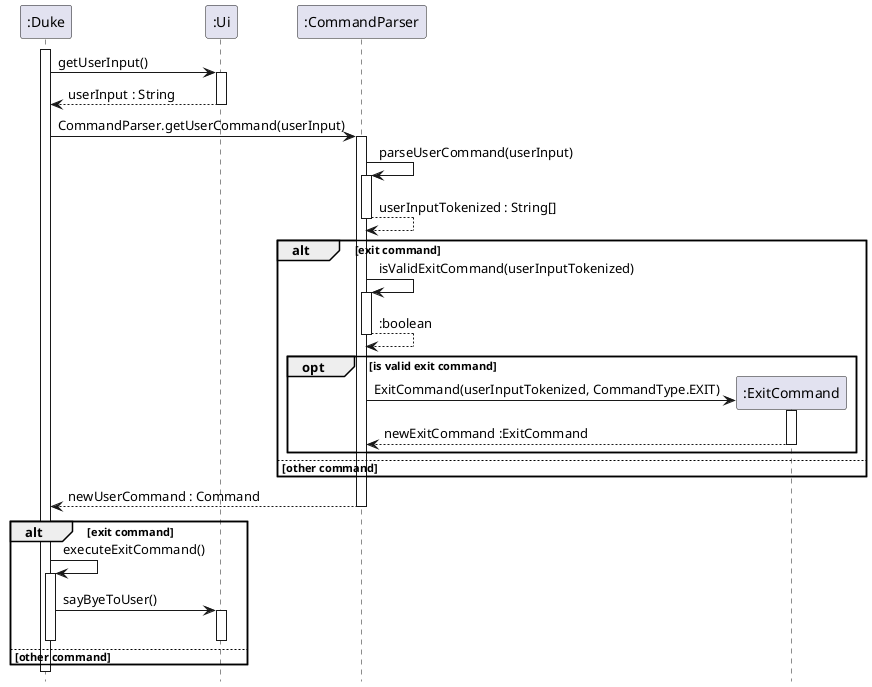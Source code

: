 @startuml

activate ":Duke"

hide footbox

":Duke" -> ":Ui" : getUserInput()
activate ":Ui"

":Ui" --> ":Duke" : userInput : String
deactivate ":Ui"

":Duke" -> ":CommandParser" : CommandParser.getUserCommand(userInput)
activate ":CommandParser"

":CommandParser" -> ":CommandParser" : parseUserCommand(userInput)
activate ":CommandParser"

":CommandParser" --> ":CommandParser" : userInputTokenized : String[]
deactivate ":CommandParser"

alt exit command

    ":CommandParser" -> ":CommandParser" : isValidExitCommand(userInputTokenized)
    activate ":CommandParser"

    ":CommandParser" --> ":CommandParser" : :boolean
    deactivate ":CommandParser"

    opt is valid exit command

        create ":ExitCommand"
        ":CommandParser" -> ":ExitCommand" : ExitCommand(userInputTokenized, CommandType.EXIT)
        activate ":ExitCommand"

        ":ExitCommand" --> ":CommandParser" : newExitCommand :ExitCommand
        deactivate ":ExitCommand"
    end

else other command

end

":CommandParser" --> ":Duke" : newUserCommand : Command
deactivate ":CommandParser"

alt exit command

":Duke" -> ":Duke" : executeExitCommand()
activate ":Duke"

   ":Duke" -> ":Ui" : sayByeToUser()
   activate ":Ui"

   deactivate ":Ui"

deactivate ":Duke"
else other command
end
deactivate ":Duke"

@enduml